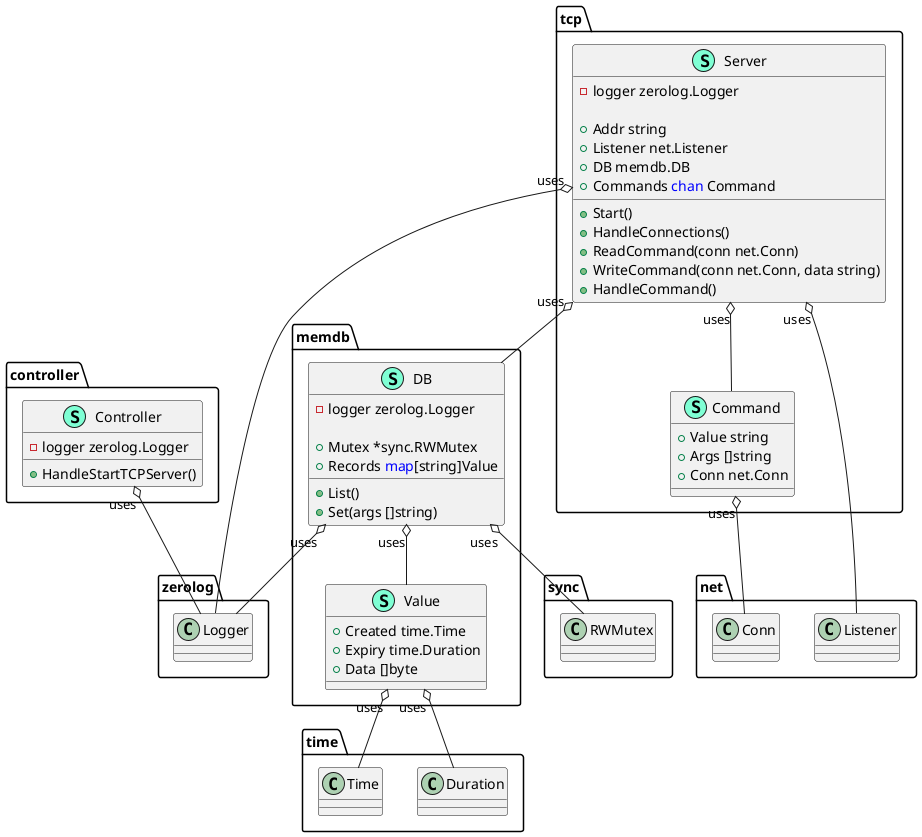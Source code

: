 @startuml
namespace controller {
    class Controller << (S,Aquamarine) >> {
        - logger zerolog.Logger

        + HandleStartTCPServer() 

    }
}


"controller.Controller""uses" o-- "zerolog.Logger"

namespace memdb {
    class DB << (S,Aquamarine) >> {
        - logger zerolog.Logger

        + Mutex *sync.RWMutex
        + Records <font color=blue>map</font>[string]Value

        + List() 
        + Set(args []string) 

    }
    class Value << (S,Aquamarine) >> {
        + Created time.Time
        + Expiry time.Duration
        + Data []byte

    }
}


"memdb.DB""uses" o-- "memdb.Value"
"memdb.DB""uses" o-- "sync.RWMutex"
"memdb.DB""uses" o-- "zerolog.Logger"
"memdb.Value""uses" o-- "time.Duration"
"memdb.Value""uses" o-- "time.Time"

namespace tcp {
    class Command << (S,Aquamarine) >> {
        + Value string
        + Args []string
        + Conn net.Conn

    }
    class Server << (S,Aquamarine) >> {
        - logger zerolog.Logger

        + Addr string
        + Listener net.Listener
        + DB memdb.DB
        + Commands <font color=blue>chan</font> Command

        + Start() 
        + HandleConnections() 
        + ReadCommand(conn net.Conn) 
        + WriteCommand(conn net.Conn, data string) 
        + HandleCommand() 

    }
}


"tcp.Command""uses" o-- "net.Conn"
"tcp.Server""uses" o-- "memdb.DB"
"tcp.Server""uses" o-- "net.Listener"
"tcp.Server""uses" o-- "tcp.Command"
"tcp.Server""uses" o-- "zerolog.Logger"

@enduml
